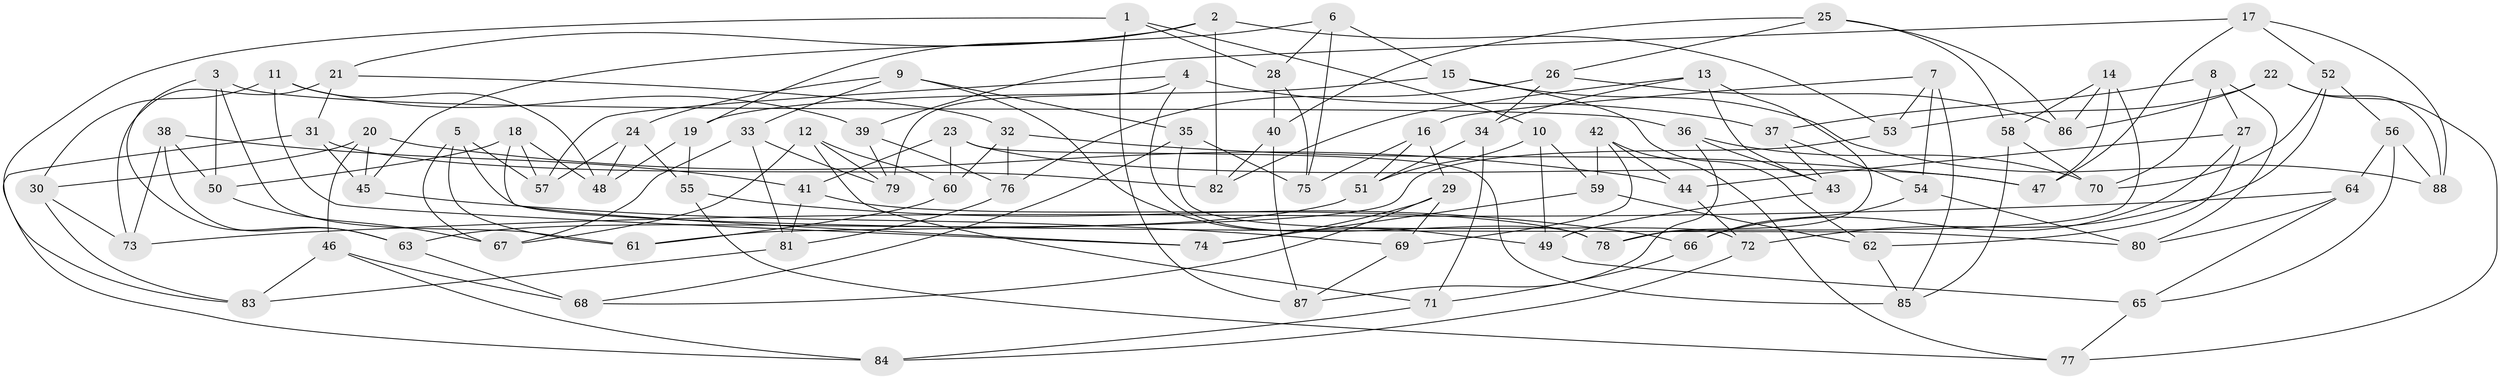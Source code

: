 // Generated by graph-tools (version 1.1) at 2025/16/03/09/25 04:16:34]
// undirected, 88 vertices, 176 edges
graph export_dot {
graph [start="1"]
  node [color=gray90,style=filled];
  1;
  2;
  3;
  4;
  5;
  6;
  7;
  8;
  9;
  10;
  11;
  12;
  13;
  14;
  15;
  16;
  17;
  18;
  19;
  20;
  21;
  22;
  23;
  24;
  25;
  26;
  27;
  28;
  29;
  30;
  31;
  32;
  33;
  34;
  35;
  36;
  37;
  38;
  39;
  40;
  41;
  42;
  43;
  44;
  45;
  46;
  47;
  48;
  49;
  50;
  51;
  52;
  53;
  54;
  55;
  56;
  57;
  58;
  59;
  60;
  61;
  62;
  63;
  64;
  65;
  66;
  67;
  68;
  69;
  70;
  71;
  72;
  73;
  74;
  75;
  76;
  77;
  78;
  79;
  80;
  81;
  82;
  83;
  84;
  85;
  86;
  87;
  88;
  1 -- 10;
  1 -- 28;
  1 -- 87;
  1 -- 83;
  2 -- 21;
  2 -- 82;
  2 -- 53;
  2 -- 19;
  3 -- 61;
  3 -- 63;
  3 -- 36;
  3 -- 50;
  4 -- 57;
  4 -- 78;
  4 -- 79;
  4 -- 37;
  5 -- 57;
  5 -- 67;
  5 -- 61;
  5 -- 80;
  6 -- 45;
  6 -- 75;
  6 -- 28;
  6 -- 15;
  7 -- 85;
  7 -- 54;
  7 -- 53;
  7 -- 16;
  8 -- 80;
  8 -- 37;
  8 -- 27;
  8 -- 70;
  9 -- 35;
  9 -- 24;
  9 -- 49;
  9 -- 33;
  10 -- 49;
  10 -- 59;
  10 -- 51;
  11 -- 74;
  11 -- 30;
  11 -- 39;
  11 -- 48;
  12 -- 79;
  12 -- 71;
  12 -- 60;
  12 -- 67;
  13 -- 43;
  13 -- 34;
  13 -- 82;
  13 -- 78;
  14 -- 86;
  14 -- 47;
  14 -- 78;
  14 -- 58;
  15 -- 62;
  15 -- 88;
  15 -- 19;
  16 -- 29;
  16 -- 51;
  16 -- 75;
  17 -- 39;
  17 -- 88;
  17 -- 47;
  17 -- 52;
  18 -- 50;
  18 -- 48;
  18 -- 74;
  18 -- 57;
  19 -- 55;
  19 -- 48;
  20 -- 46;
  20 -- 30;
  20 -- 44;
  20 -- 45;
  21 -- 31;
  21 -- 73;
  21 -- 32;
  22 -- 77;
  22 -- 86;
  22 -- 53;
  22 -- 88;
  23 -- 41;
  23 -- 85;
  23 -- 60;
  23 -- 47;
  24 -- 55;
  24 -- 48;
  24 -- 57;
  25 -- 58;
  25 -- 40;
  25 -- 86;
  25 -- 26;
  26 -- 34;
  26 -- 76;
  26 -- 86;
  27 -- 66;
  27 -- 62;
  27 -- 44;
  28 -- 75;
  28 -- 40;
  29 -- 68;
  29 -- 74;
  29 -- 69;
  30 -- 73;
  30 -- 83;
  31 -- 45;
  31 -- 84;
  31 -- 82;
  32 -- 47;
  32 -- 76;
  32 -- 60;
  33 -- 79;
  33 -- 67;
  33 -- 81;
  34 -- 51;
  34 -- 71;
  35 -- 72;
  35 -- 75;
  35 -- 68;
  36 -- 43;
  36 -- 87;
  36 -- 70;
  37 -- 54;
  37 -- 43;
  38 -- 63;
  38 -- 41;
  38 -- 50;
  38 -- 73;
  39 -- 79;
  39 -- 76;
  40 -- 82;
  40 -- 87;
  41 -- 78;
  41 -- 81;
  42 -- 77;
  42 -- 59;
  42 -- 44;
  42 -- 69;
  43 -- 49;
  44 -- 72;
  45 -- 69;
  46 -- 68;
  46 -- 83;
  46 -- 84;
  49 -- 65;
  50 -- 67;
  51 -- 63;
  52 -- 56;
  52 -- 70;
  52 -- 72;
  53 -- 61;
  54 -- 80;
  54 -- 66;
  55 -- 66;
  55 -- 77;
  56 -- 65;
  56 -- 64;
  56 -- 88;
  58 -- 70;
  58 -- 85;
  59 -- 74;
  59 -- 62;
  60 -- 61;
  62 -- 85;
  63 -- 68;
  64 -- 80;
  64 -- 65;
  64 -- 73;
  65 -- 77;
  66 -- 71;
  69 -- 87;
  71 -- 84;
  72 -- 84;
  76 -- 81;
  81 -- 83;
}

